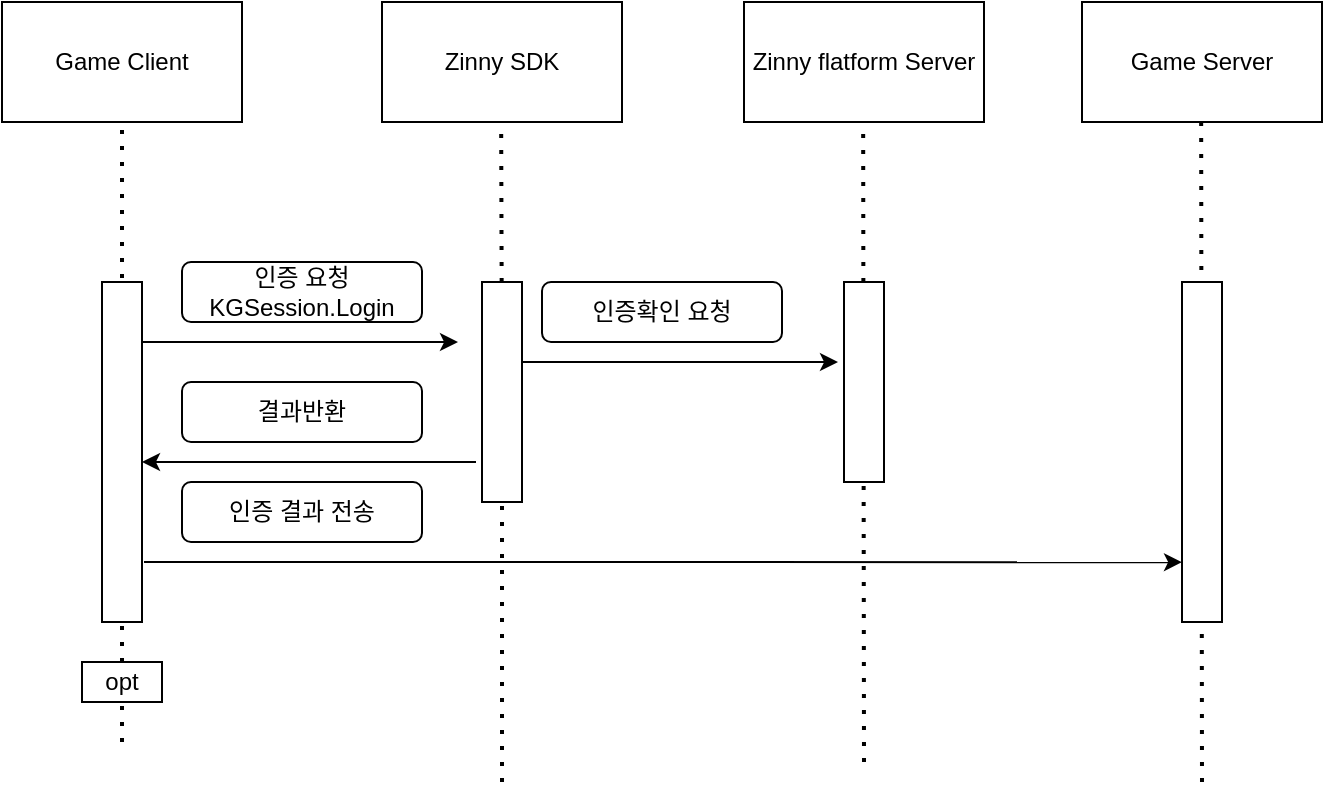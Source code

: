 <mxfile version="14.6.13" type="github">
  <diagram id="Y6wYrYpbd7-STC3dGP3S" name="Page-1">
    <mxGraphModel dx="1609" dy="649" grid="1" gridSize="10" guides="1" tooltips="1" connect="1" arrows="1" fold="1" page="1" pageScale="1" pageWidth="827" pageHeight="1169" math="0" shadow="0">
      <root>
        <mxCell id="0" />
        <mxCell id="1" parent="0" />
        <mxCell id="cLwbpIRhVOWl8Sgn8ueE-1" value="Game Client" style="rounded=0;whiteSpace=wrap;html=1;" vertex="1" parent="1">
          <mxGeometry x="-90" y="220" width="120" height="60" as="geometry" />
        </mxCell>
        <mxCell id="cLwbpIRhVOWl8Sgn8ueE-2" value="Zinny flatform Server" style="rounded=0;whiteSpace=wrap;html=1;" vertex="1" parent="1">
          <mxGeometry x="281" y="220" width="120" height="60" as="geometry" />
        </mxCell>
        <mxCell id="cLwbpIRhVOWl8Sgn8ueE-3" value="Game Server" style="rounded=0;whiteSpace=wrap;html=1;" vertex="1" parent="1">
          <mxGeometry x="450" y="220" width="120" height="60" as="geometry" />
        </mxCell>
        <mxCell id="cLwbpIRhVOWl8Sgn8ueE-4" value="Zinny SDK" style="rounded=0;whiteSpace=wrap;html=1;" vertex="1" parent="1">
          <mxGeometry x="100" y="220" width="120" height="60" as="geometry" />
        </mxCell>
        <mxCell id="cLwbpIRhVOWl8Sgn8ueE-6" value="" style="endArrow=none;dashed=1;html=1;dashPattern=1 3;strokeWidth=2;entryX=0.5;entryY=1;entryDx=0;entryDy=0;" edge="1" parent="1" target="cLwbpIRhVOWl8Sgn8ueE-1">
          <mxGeometry width="50" height="50" relative="1" as="geometry">
            <mxPoint x="-30" y="590" as="sourcePoint" />
            <mxPoint x="300" y="340" as="targetPoint" />
          </mxGeometry>
        </mxCell>
        <mxCell id="cLwbpIRhVOWl8Sgn8ueE-22" value="" style="endArrow=none;dashed=1;html=1;dashPattern=1 3;strokeWidth=2;entryX=0.5;entryY=1;entryDx=0;entryDy=0;startArrow=none;" edge="1" parent="1" source="cLwbpIRhVOWl8Sgn8ueE-27">
          <mxGeometry width="50" height="50" relative="1" as="geometry">
            <mxPoint x="159.58" y="860" as="sourcePoint" />
            <mxPoint x="159.58" y="280" as="targetPoint" />
          </mxGeometry>
        </mxCell>
        <mxCell id="cLwbpIRhVOWl8Sgn8ueE-23" value="" style="endArrow=none;dashed=1;html=1;dashPattern=1 3;strokeWidth=2;entryX=0.5;entryY=1;entryDx=0;entryDy=0;" edge="1" parent="1">
          <mxGeometry width="50" height="50" relative="1" as="geometry">
            <mxPoint x="341" y="600" as="sourcePoint" />
            <mxPoint x="340.58" y="280" as="targetPoint" />
          </mxGeometry>
        </mxCell>
        <mxCell id="cLwbpIRhVOWl8Sgn8ueE-24" value="" style="endArrow=none;dashed=1;html=1;dashPattern=1 3;strokeWidth=2;entryX=0.5;entryY=1;entryDx=0;entryDy=0;" edge="1" parent="1">
          <mxGeometry width="50" height="50" relative="1" as="geometry">
            <mxPoint x="510" y="610" as="sourcePoint" />
            <mxPoint x="509.58" y="280" as="targetPoint" />
          </mxGeometry>
        </mxCell>
        <mxCell id="cLwbpIRhVOWl8Sgn8ueE-13" value="" style="rounded=0;whiteSpace=wrap;html=1;" vertex="1" parent="1">
          <mxGeometry x="-40" y="360" width="20" height="170" as="geometry" />
        </mxCell>
        <mxCell id="cLwbpIRhVOWl8Sgn8ueE-27" value="" style="rounded=0;whiteSpace=wrap;html=1;" vertex="1" parent="1">
          <mxGeometry x="150" y="360" width="20" height="110" as="geometry" />
        </mxCell>
        <mxCell id="cLwbpIRhVOWl8Sgn8ueE-28" value="" style="endArrow=none;dashed=1;html=1;dashPattern=1 3;strokeWidth=2;entryX=0.5;entryY=1;entryDx=0;entryDy=0;" edge="1" parent="1" target="cLwbpIRhVOWl8Sgn8ueE-27">
          <mxGeometry width="50" height="50" relative="1" as="geometry">
            <mxPoint x="160" y="610" as="sourcePoint" />
            <mxPoint x="159.58" y="280" as="targetPoint" />
          </mxGeometry>
        </mxCell>
        <mxCell id="cLwbpIRhVOWl8Sgn8ueE-29" value="" style="rounded=0;whiteSpace=wrap;html=1;" vertex="1" parent="1">
          <mxGeometry x="331" y="360" width="20" height="100" as="geometry" />
        </mxCell>
        <mxCell id="cLwbpIRhVOWl8Sgn8ueE-30" value="" style="rounded=0;whiteSpace=wrap;html=1;" vertex="1" parent="1">
          <mxGeometry x="500" y="360" width="20" height="170" as="geometry" />
        </mxCell>
        <mxCell id="cLwbpIRhVOWl8Sgn8ueE-33" value="" style="endArrow=classic;html=1;entryX=0;entryY=0.065;entryDx=0;entryDy=0;entryPerimeter=0;" edge="1" parent="1">
          <mxGeometry width="50" height="50" relative="1" as="geometry">
            <mxPoint x="-20.0" y="390" as="sourcePoint" />
            <mxPoint x="138.0" y="390.05" as="targetPoint" />
          </mxGeometry>
        </mxCell>
        <mxCell id="cLwbpIRhVOWl8Sgn8ueE-34" value="인증 요청&lt;br&gt;KGSession.Login" style="rounded=1;whiteSpace=wrap;html=1;" vertex="1" parent="1">
          <mxGeometry y="350" width="120" height="30" as="geometry" />
        </mxCell>
        <mxCell id="cLwbpIRhVOWl8Sgn8ueE-35" value="인증확인 요청&lt;br&gt;" style="rounded=1;whiteSpace=wrap;html=1;" vertex="1" parent="1">
          <mxGeometry x="180" y="360" width="120" height="30" as="geometry" />
        </mxCell>
        <mxCell id="cLwbpIRhVOWl8Sgn8ueE-36" value="" style="endArrow=classic;html=1;entryX=0;entryY=0.065;entryDx=0;entryDy=0;entryPerimeter=0;" edge="1" parent="1">
          <mxGeometry width="50" height="50" relative="1" as="geometry">
            <mxPoint x="170.0" y="400" as="sourcePoint" />
            <mxPoint x="328.0" y="400.05" as="targetPoint" />
          </mxGeometry>
        </mxCell>
        <mxCell id="cLwbpIRhVOWl8Sgn8ueE-37" value="인증 결과 전송" style="rounded=1;whiteSpace=wrap;html=1;" vertex="1" parent="1">
          <mxGeometry y="460" width="120" height="30" as="geometry" />
        </mxCell>
        <mxCell id="cLwbpIRhVOWl8Sgn8ueE-39" value="" style="endArrow=classic;html=1;" edge="1" parent="1">
          <mxGeometry width="50" height="50" relative="1" as="geometry">
            <mxPoint x="147" y="450" as="sourcePoint" />
            <mxPoint x="-20" y="450" as="targetPoint" />
          </mxGeometry>
        </mxCell>
        <mxCell id="cLwbpIRhVOWl8Sgn8ueE-40" value="결과반환" style="rounded=1;whiteSpace=wrap;html=1;" vertex="1" parent="1">
          <mxGeometry y="410" width="120" height="30" as="geometry" />
        </mxCell>
        <mxCell id="cLwbpIRhVOWl8Sgn8ueE-43" value="" style="endArrow=classic;html=1;entryX=0;entryY=0.824;entryDx=0;entryDy=0;entryPerimeter=0;" edge="1" parent="1" target="cLwbpIRhVOWl8Sgn8ueE-30">
          <mxGeometry width="50" height="50" relative="1" as="geometry">
            <mxPoint x="-19.0" y="500.0" as="sourcePoint" />
            <mxPoint x="139.0" y="500.05" as="targetPoint" />
          </mxGeometry>
        </mxCell>
        <mxCell id="cLwbpIRhVOWl8Sgn8ueE-45" value="opt" style="rounded=0;whiteSpace=wrap;html=1;" vertex="1" parent="1">
          <mxGeometry x="-50" y="550" width="40" height="20" as="geometry" />
        </mxCell>
      </root>
    </mxGraphModel>
  </diagram>
</mxfile>
